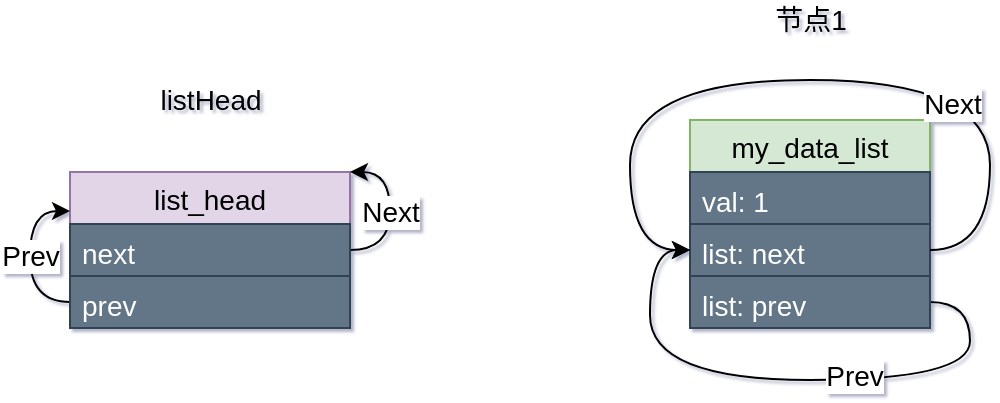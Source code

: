 <mxfile version="14.4.8" type="github">
  <diagram id="DZ1lq4XpypA19n6wxQC9" name="第 1 页">
    <mxGraphModel dx="1422" dy="706" grid="0" gridSize="10" guides="1" tooltips="1" connect="1" arrows="1" fold="1" page="1" pageScale="1" pageWidth="827" pageHeight="1169" math="0" shadow="1">
      <root>
        <mxCell id="0" />
        <mxCell id="1" parent="0" />
        <mxCell id="R3XybojP-OOXXn649qvZ-20" value="" style="group" vertex="1" connectable="0" parent="1">
          <mxGeometry x="390" y="120" width="120" height="164" as="geometry" />
        </mxCell>
        <mxCell id="R3XybojP-OOXXn649qvZ-8" value="my_data_list" style="swimlane;fontStyle=0;childLayout=stackLayout;horizontal=1;startSize=26;fillColor=#d5e8d4;horizontalStack=0;resizeParent=1;resizeParentMax=0;resizeLast=0;collapsible=1;marginBottom=0;fontSize=14;strokeColor=#82b366;" vertex="1" parent="R3XybojP-OOXXn649qvZ-20">
          <mxGeometry y="60" width="120" height="104" as="geometry" />
        </mxCell>
        <mxCell id="R3XybojP-OOXXn649qvZ-9" value="val: 1" style="text;strokeColor=#314354;fillColor=#647687;align=left;verticalAlign=top;spacingLeft=4;spacingRight=4;overflow=hidden;rotatable=0;points=[[0,0.5],[1,0.5]];portConstraint=eastwest;fontColor=#ffffff;fontSize=14;" vertex="1" parent="R3XybojP-OOXXn649qvZ-8">
          <mxGeometry y="26" width="120" height="26" as="geometry" />
        </mxCell>
        <mxCell id="R3XybojP-OOXXn649qvZ-10" value="list: next" style="text;strokeColor=#314354;fillColor=#647687;align=left;verticalAlign=top;spacingLeft=4;spacingRight=4;overflow=hidden;rotatable=0;points=[[0,0.5],[1,0.5]];portConstraint=eastwest;fontColor=#ffffff;fontSize=14;" vertex="1" parent="R3XybojP-OOXXn649qvZ-8">
          <mxGeometry y="52" width="120" height="26" as="geometry" />
        </mxCell>
        <mxCell id="R3XybojP-OOXXn649qvZ-17" style="edgeStyle=orthogonalEdgeStyle;curved=1;rounded=0;orthogonalLoop=1;jettySize=auto;html=1;exitX=1;exitY=0.5;exitDx=0;exitDy=0;entryX=0;entryY=0.5;entryDx=0;entryDy=0;fontSize=14;" edge="1" parent="R3XybojP-OOXXn649qvZ-8" source="R3XybojP-OOXXn649qvZ-11" target="R3XybojP-OOXXn649qvZ-10">
          <mxGeometry relative="1" as="geometry">
            <Array as="points">
              <mxPoint x="140" y="91" />
              <mxPoint x="140" y="130" />
              <mxPoint x="-20" y="130" />
              <mxPoint x="-20" y="65" />
            </Array>
          </mxGeometry>
        </mxCell>
        <mxCell id="R3XybojP-OOXXn649qvZ-19" value="Prev" style="edgeLabel;html=1;align=center;verticalAlign=middle;resizable=0;points=[];fontSize=14;" vertex="1" connectable="0" parent="R3XybojP-OOXXn649qvZ-17">
          <mxGeometry x="-0.23" y="-2" relative="1" as="geometry">
            <mxPoint as="offset" />
          </mxGeometry>
        </mxCell>
        <mxCell id="R3XybojP-OOXXn649qvZ-11" value="list: prev" style="text;strokeColor=#314354;fillColor=#647687;align=left;verticalAlign=top;spacingLeft=4;spacingRight=4;overflow=hidden;rotatable=0;points=[[0,0.5],[1,0.5]];portConstraint=eastwest;fontColor=#ffffff;fontSize=14;" vertex="1" parent="R3XybojP-OOXXn649qvZ-8">
          <mxGeometry y="78" width="120" height="26" as="geometry" />
        </mxCell>
        <mxCell id="R3XybojP-OOXXn649qvZ-16" style="edgeStyle=orthogonalEdgeStyle;curved=1;rounded=0;orthogonalLoop=1;jettySize=auto;html=1;exitX=1;exitY=0.5;exitDx=0;exitDy=0;entryX=0;entryY=0.5;entryDx=0;entryDy=0;fontSize=14;" edge="1" parent="R3XybojP-OOXXn649qvZ-8" source="R3XybojP-OOXXn649qvZ-10" target="R3XybojP-OOXXn649qvZ-10">
          <mxGeometry relative="1" as="geometry">
            <Array as="points">
              <mxPoint x="150" y="65" />
              <mxPoint x="150" y="-20" />
              <mxPoint x="-30" y="-20" />
              <mxPoint x="-30" y="65" />
            </Array>
          </mxGeometry>
        </mxCell>
        <mxCell id="R3XybojP-OOXXn649qvZ-18" value="Next" style="edgeLabel;html=1;align=center;verticalAlign=middle;resizable=0;points=[];fontSize=14;" vertex="1" connectable="0" parent="R3XybojP-OOXXn649qvZ-16">
          <mxGeometry x="-0.346" y="12" relative="1" as="geometry">
            <mxPoint as="offset" />
          </mxGeometry>
        </mxCell>
        <mxCell id="R3XybojP-OOXXn649qvZ-12" value="节点1" style="text;html=1;align=center;verticalAlign=middle;resizable=0;points=[];autosize=1;fontSize=14;" vertex="1" parent="R3XybojP-OOXXn649qvZ-20">
          <mxGeometry x="35" width="50" height="20" as="geometry" />
        </mxCell>
        <mxCell id="R3XybojP-OOXXn649qvZ-21" value="list_head" style="swimlane;fontStyle=0;childLayout=stackLayout;horizontal=1;startSize=26;fillColor=#e1d5e7;horizontalStack=0;resizeParent=1;resizeParentMax=0;resizeLast=0;collapsible=1;marginBottom=0;fontSize=14;strokeColor=#9673a6;" vertex="1" parent="1">
          <mxGeometry x="80" y="206" width="140" height="78" as="geometry" />
        </mxCell>
        <mxCell id="R3XybojP-OOXXn649qvZ-26" value="Next" style="edgeStyle=orthogonalEdgeStyle;curved=1;rounded=0;orthogonalLoop=1;jettySize=auto;html=1;exitX=1;exitY=0.5;exitDx=0;exitDy=0;entryX=1;entryY=0;entryDx=0;entryDy=0;fontSize=14;" edge="1" parent="R3XybojP-OOXXn649qvZ-21" source="R3XybojP-OOXXn649qvZ-22" target="R3XybojP-OOXXn649qvZ-21">
          <mxGeometry relative="1" as="geometry">
            <Array as="points">
              <mxPoint x="160" y="39" />
              <mxPoint x="160" />
            </Array>
          </mxGeometry>
        </mxCell>
        <mxCell id="R3XybojP-OOXXn649qvZ-22" value="next" style="text;strokeColor=#314354;fillColor=#647687;align=left;verticalAlign=top;spacingLeft=4;spacingRight=4;overflow=hidden;rotatable=0;points=[[0,0.5],[1,0.5]];portConstraint=eastwest;fontColor=#ffffff;fontSize=14;" vertex="1" parent="R3XybojP-OOXXn649qvZ-21">
          <mxGeometry y="26" width="140" height="26" as="geometry" />
        </mxCell>
        <mxCell id="R3XybojP-OOXXn649qvZ-27" value="Prev" style="edgeStyle=orthogonalEdgeStyle;curved=1;rounded=0;orthogonalLoop=1;jettySize=auto;html=1;exitX=0;exitY=0.5;exitDx=0;exitDy=0;entryX=0;entryY=0.25;entryDx=0;entryDy=0;fontSize=14;" edge="1" parent="R3XybojP-OOXXn649qvZ-21" source="R3XybojP-OOXXn649qvZ-23" target="R3XybojP-OOXXn649qvZ-21">
          <mxGeometry relative="1" as="geometry" />
        </mxCell>
        <mxCell id="R3XybojP-OOXXn649qvZ-23" value="prev" style="text;strokeColor=#314354;fillColor=#647687;align=left;verticalAlign=top;spacingLeft=4;spacingRight=4;overflow=hidden;rotatable=0;points=[[0,0.5],[1,0.5]];portConstraint=eastwest;fontColor=#ffffff;fontSize=14;" vertex="1" parent="R3XybojP-OOXXn649qvZ-21">
          <mxGeometry y="52" width="140" height="26" as="geometry" />
        </mxCell>
        <mxCell id="R3XybojP-OOXXn649qvZ-25" value="listHead" style="text;html=1;align=center;verticalAlign=middle;resizable=0;points=[];autosize=1;fontSize=14;" vertex="1" parent="1">
          <mxGeometry x="115" y="160" width="70" height="20" as="geometry" />
        </mxCell>
      </root>
    </mxGraphModel>
  </diagram>
</mxfile>
